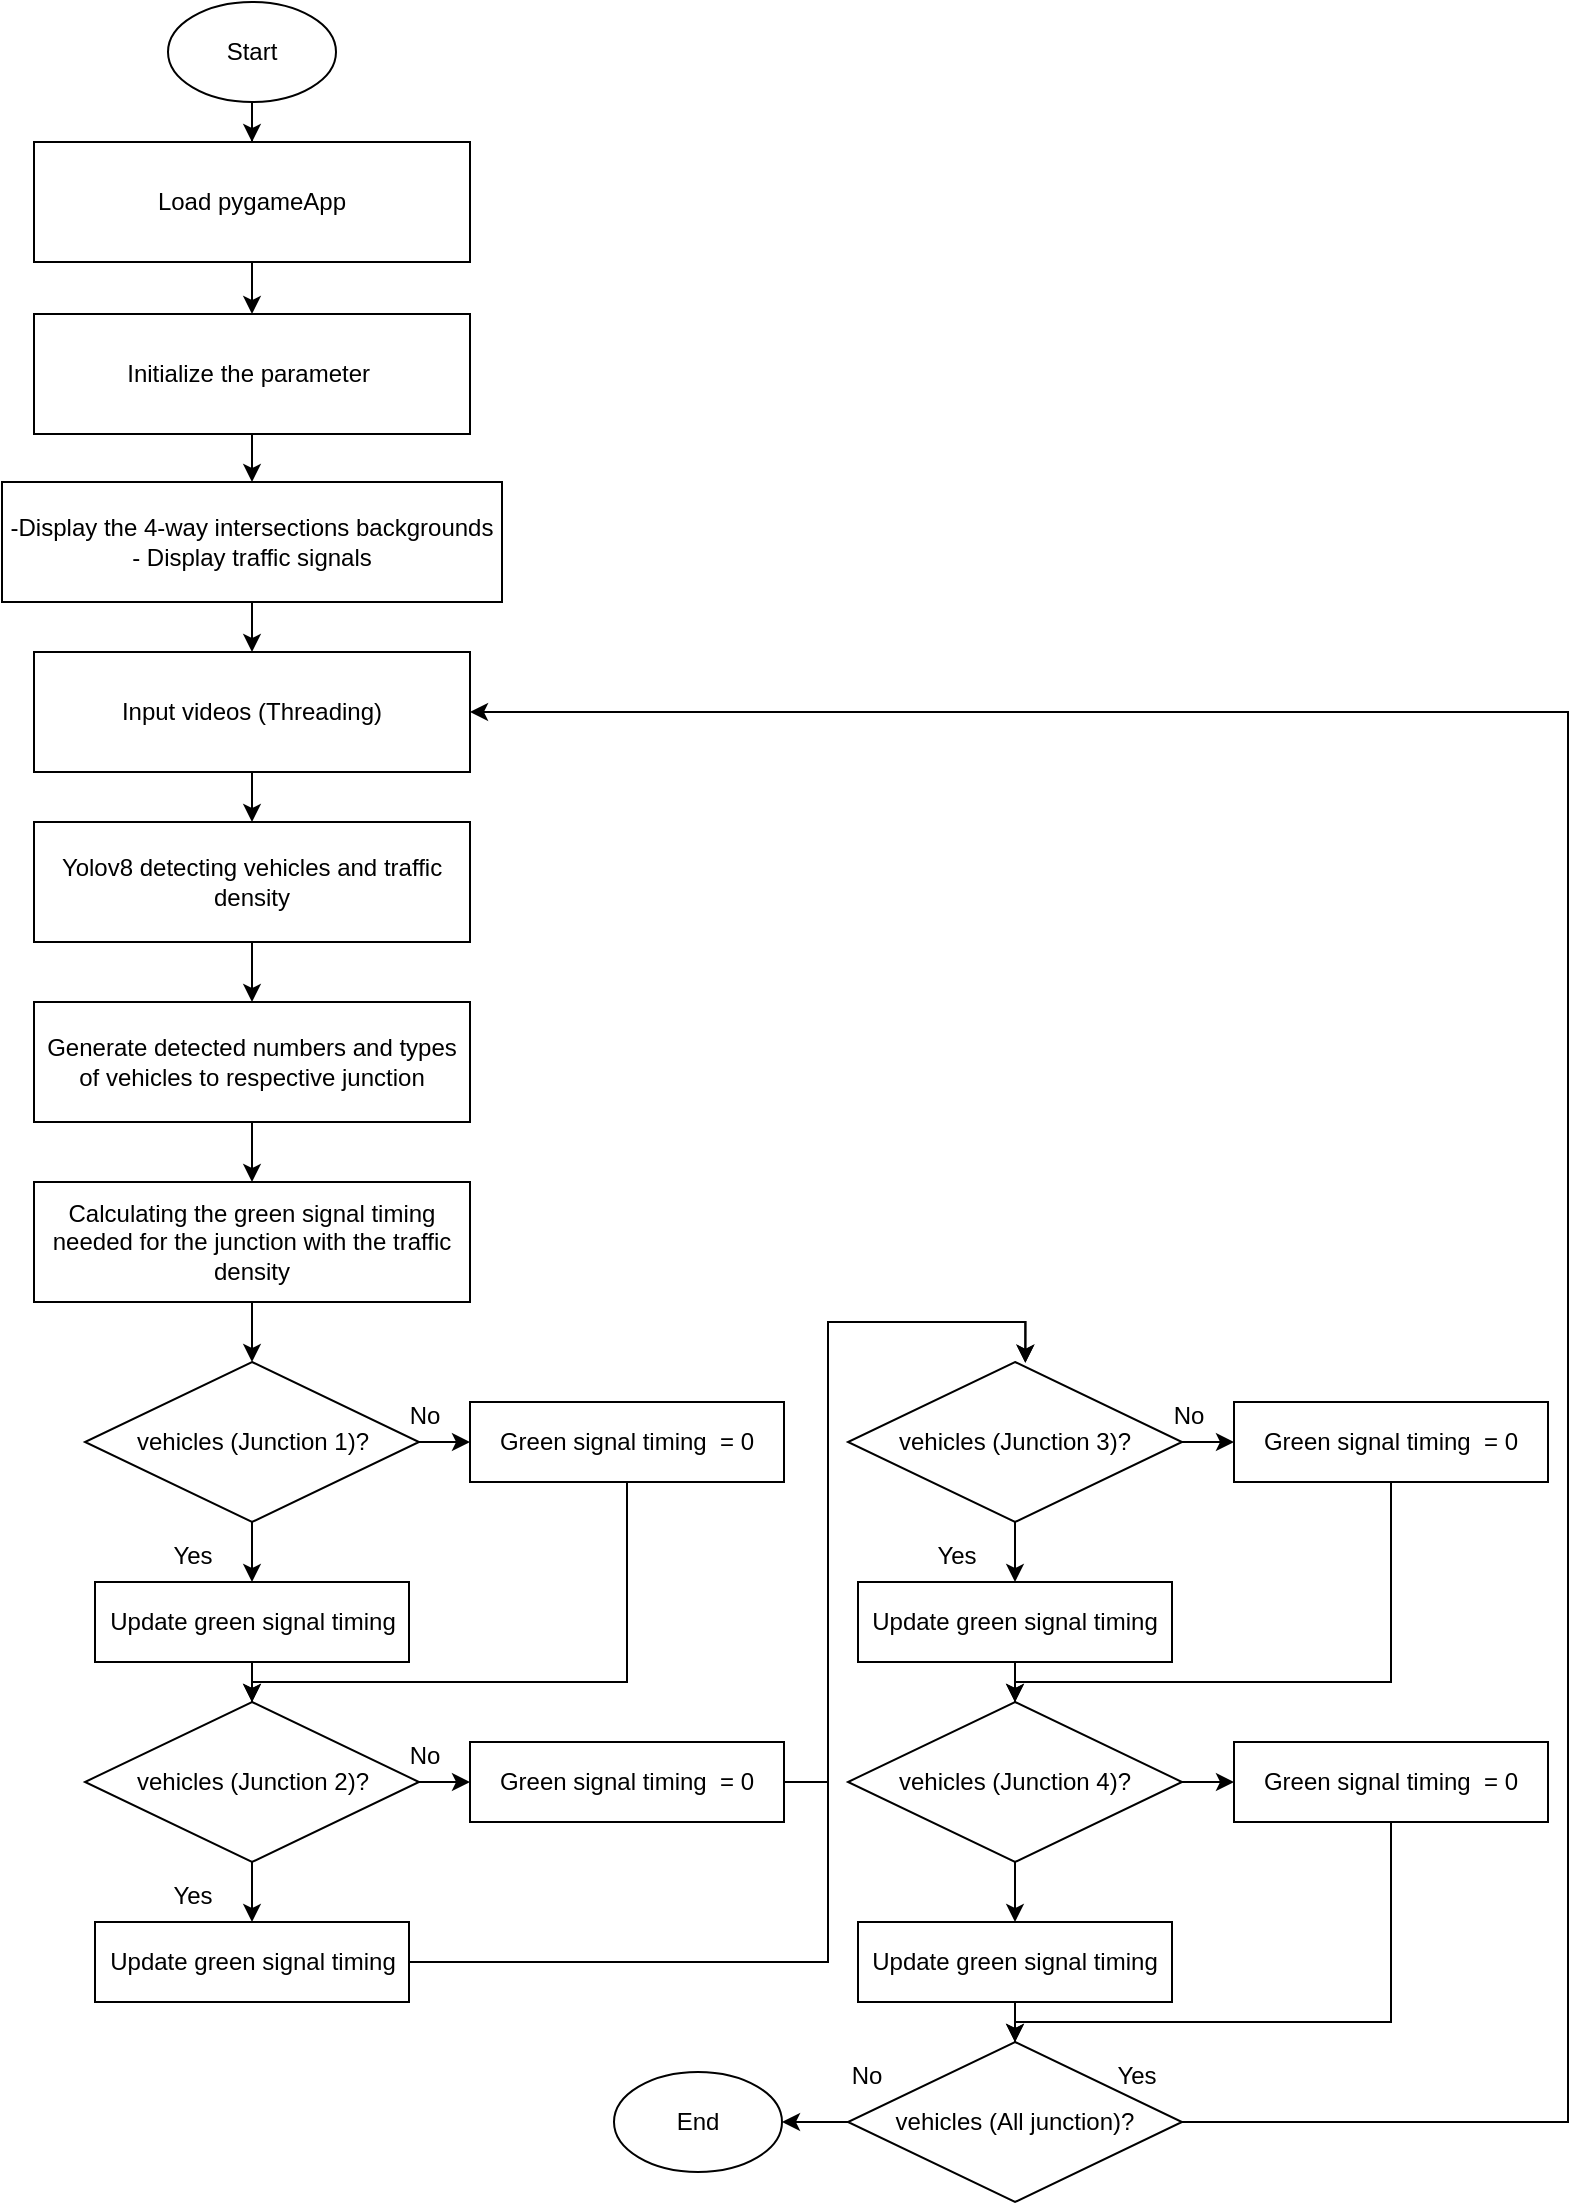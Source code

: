 <mxfile version="24.5.4" type="device">
  <diagram name="Page-1" id="l7tpvIHaRfSWtI1ejCEi">
    <mxGraphModel dx="3617" dy="2456" grid="1" gridSize="10" guides="1" tooltips="1" connect="1" arrows="1" fold="1" page="1" pageScale="1" pageWidth="827" pageHeight="1169" math="0" shadow="0">
      <root>
        <mxCell id="0" />
        <mxCell id="1" parent="0" />
        <mxCell id="VSqztA9uVHl0h4g8EuHu-19" value="&lt;span style=&quot;font-size: 12px;&quot;&gt;No&lt;/span&gt;" style="text;html=1;align=center;verticalAlign=middle;whiteSpace=wrap;rounded=0;fontSize=16;" parent="1" vertex="1">
          <mxGeometry x="-614" y="-430" width="45" height="30" as="geometry" />
        </mxCell>
        <mxCell id="VSqztA9uVHl0h4g8EuHu-21" value="&lt;span style=&quot;font-size: 12px;&quot;&gt;Yes&lt;/span&gt;" style="text;html=1;align=center;verticalAlign=middle;whiteSpace=wrap;rounded=0;fontSize=16;" parent="1" vertex="1">
          <mxGeometry x="-730" y="-360" width="45" height="30" as="geometry" />
        </mxCell>
        <mxCell id="-nyK-jec36fBEq3TpRoe-21" style="edgeStyle=orthogonalEdgeStyle;rounded=0;orthogonalLoop=1;jettySize=auto;html=1;entryX=0.5;entryY=0;entryDx=0;entryDy=0;" edge="1" parent="1" source="VSqztA9uVHl0h4g8EuHu-30" target="-nyK-jec36fBEq3TpRoe-11">
          <mxGeometry relative="1" as="geometry" />
        </mxCell>
        <mxCell id="-nyK-jec36fBEq3TpRoe-46" style="edgeStyle=orthogonalEdgeStyle;rounded=0;orthogonalLoop=1;jettySize=auto;html=1;entryX=0;entryY=0.5;entryDx=0;entryDy=0;" edge="1" parent="1" source="VSqztA9uVHl0h4g8EuHu-30" target="-nyK-jec36fBEq3TpRoe-45">
          <mxGeometry relative="1" as="geometry" />
        </mxCell>
        <mxCell id="VSqztA9uVHl0h4g8EuHu-30" value="vehicles (Junction 1)?" style="rhombus;whiteSpace=wrap;html=1;" parent="1" vertex="1">
          <mxGeometry x="-761.5" y="-440" width="167" height="80" as="geometry" />
        </mxCell>
        <mxCell id="-nyK-jec36fBEq3TpRoe-13" style="edgeStyle=orthogonalEdgeStyle;rounded=0;orthogonalLoop=1;jettySize=auto;html=1;entryX=0.5;entryY=0;entryDx=0;entryDy=0;" edge="1" parent="1" source="-nyK-jec36fBEq3TpRoe-3" target="-nyK-jec36fBEq3TpRoe-4">
          <mxGeometry relative="1" as="geometry" />
        </mxCell>
        <mxCell id="-nyK-jec36fBEq3TpRoe-3" value="Start" style="ellipse;whiteSpace=wrap;html=1;" vertex="1" parent="1">
          <mxGeometry x="-720" y="-1120" width="84" height="50" as="geometry" />
        </mxCell>
        <mxCell id="-nyK-jec36fBEq3TpRoe-14" style="edgeStyle=orthogonalEdgeStyle;rounded=0;orthogonalLoop=1;jettySize=auto;html=1;entryX=0.5;entryY=0;entryDx=0;entryDy=0;" edge="1" parent="1" source="-nyK-jec36fBEq3TpRoe-4" target="-nyK-jec36fBEq3TpRoe-5">
          <mxGeometry relative="1" as="geometry" />
        </mxCell>
        <mxCell id="-nyK-jec36fBEq3TpRoe-4" value="Load pygameApp" style="rounded=0;whiteSpace=wrap;html=1;" vertex="1" parent="1">
          <mxGeometry x="-787" y="-1050" width="218" height="60" as="geometry" />
        </mxCell>
        <mxCell id="-nyK-jec36fBEq3TpRoe-15" style="edgeStyle=orthogonalEdgeStyle;rounded=0;orthogonalLoop=1;jettySize=auto;html=1;entryX=0.5;entryY=0;entryDx=0;entryDy=0;" edge="1" parent="1" source="-nyK-jec36fBEq3TpRoe-5" target="-nyK-jec36fBEq3TpRoe-6">
          <mxGeometry relative="1" as="geometry" />
        </mxCell>
        <mxCell id="-nyK-jec36fBEq3TpRoe-5" value="Initialize the parameter&amp;nbsp;" style="rounded=0;whiteSpace=wrap;html=1;" vertex="1" parent="1">
          <mxGeometry x="-787" y="-964" width="218" height="60" as="geometry" />
        </mxCell>
        <mxCell id="-nyK-jec36fBEq3TpRoe-16" style="edgeStyle=orthogonalEdgeStyle;rounded=0;orthogonalLoop=1;jettySize=auto;html=1;entryX=0.5;entryY=0;entryDx=0;entryDy=0;" edge="1" parent="1" source="-nyK-jec36fBEq3TpRoe-6" target="-nyK-jec36fBEq3TpRoe-7">
          <mxGeometry relative="1" as="geometry" />
        </mxCell>
        <mxCell id="-nyK-jec36fBEq3TpRoe-6" value="&lt;div&gt;-&lt;span style=&quot;background-color: initial;&quot;&gt;Display the 4-way intersections backgrounds&lt;/span&gt;&lt;/div&gt;&lt;div&gt;&lt;span style=&quot;background-color: initial;&quot;&gt;- Display traffic signals&lt;/span&gt;&lt;/div&gt;" style="rounded=0;whiteSpace=wrap;html=1;" vertex="1" parent="1">
          <mxGeometry x="-803" y="-880" width="250" height="60" as="geometry" />
        </mxCell>
        <mxCell id="-nyK-jec36fBEq3TpRoe-17" style="edgeStyle=orthogonalEdgeStyle;rounded=0;orthogonalLoop=1;jettySize=auto;html=1;entryX=0.5;entryY=0;entryDx=0;entryDy=0;" edge="1" parent="1" source="-nyK-jec36fBEq3TpRoe-7" target="-nyK-jec36fBEq3TpRoe-8">
          <mxGeometry relative="1" as="geometry" />
        </mxCell>
        <mxCell id="-nyK-jec36fBEq3TpRoe-7" value="Input videos (Threading)" style="rounded=0;whiteSpace=wrap;html=1;" vertex="1" parent="1">
          <mxGeometry x="-787" y="-795" width="218" height="60" as="geometry" />
        </mxCell>
        <mxCell id="-nyK-jec36fBEq3TpRoe-18" style="edgeStyle=orthogonalEdgeStyle;rounded=0;orthogonalLoop=1;jettySize=auto;html=1;entryX=0.5;entryY=0;entryDx=0;entryDy=0;" edge="1" parent="1" source="-nyK-jec36fBEq3TpRoe-8" target="-nyK-jec36fBEq3TpRoe-9">
          <mxGeometry relative="1" as="geometry" />
        </mxCell>
        <mxCell id="-nyK-jec36fBEq3TpRoe-8" value="Yolov8 detecting vehicles and traffic density" style="rounded=0;whiteSpace=wrap;html=1;" vertex="1" parent="1">
          <mxGeometry x="-787" y="-710" width="218" height="60" as="geometry" />
        </mxCell>
        <mxCell id="-nyK-jec36fBEq3TpRoe-19" style="edgeStyle=orthogonalEdgeStyle;rounded=0;orthogonalLoop=1;jettySize=auto;html=1;entryX=0.5;entryY=0;entryDx=0;entryDy=0;" edge="1" parent="1" source="-nyK-jec36fBEq3TpRoe-9" target="-nyK-jec36fBEq3TpRoe-10">
          <mxGeometry relative="1" as="geometry" />
        </mxCell>
        <mxCell id="-nyK-jec36fBEq3TpRoe-9" value="Generate detected numbers and types of vehicles to respective junction" style="rounded=0;whiteSpace=wrap;html=1;" vertex="1" parent="1">
          <mxGeometry x="-787" y="-620" width="218" height="60" as="geometry" />
        </mxCell>
        <mxCell id="-nyK-jec36fBEq3TpRoe-20" style="edgeStyle=orthogonalEdgeStyle;rounded=0;orthogonalLoop=1;jettySize=auto;html=1;entryX=0.5;entryY=0;entryDx=0;entryDy=0;" edge="1" parent="1" source="-nyK-jec36fBEq3TpRoe-10" target="VSqztA9uVHl0h4g8EuHu-30">
          <mxGeometry relative="1" as="geometry" />
        </mxCell>
        <mxCell id="-nyK-jec36fBEq3TpRoe-10" value="Calculating the green signal timing needed for the junction with the traffic density" style="rounded=0;whiteSpace=wrap;html=1;" vertex="1" parent="1">
          <mxGeometry x="-787" y="-530" width="218" height="60" as="geometry" />
        </mxCell>
        <mxCell id="-nyK-jec36fBEq3TpRoe-28" style="edgeStyle=orthogonalEdgeStyle;rounded=0;orthogonalLoop=1;jettySize=auto;html=1;entryX=0.5;entryY=0;entryDx=0;entryDy=0;" edge="1" parent="1" source="-nyK-jec36fBEq3TpRoe-11" target="-nyK-jec36fBEq3TpRoe-26">
          <mxGeometry relative="1" as="geometry" />
        </mxCell>
        <mxCell id="-nyK-jec36fBEq3TpRoe-11" value="Update green signal timing" style="rounded=0;whiteSpace=wrap;html=1;" vertex="1" parent="1">
          <mxGeometry x="-756.5" y="-330" width="157" height="40" as="geometry" />
        </mxCell>
        <mxCell id="-nyK-jec36fBEq3TpRoe-24" value="&lt;span style=&quot;font-size: 12px;&quot;&gt;Yes&lt;/span&gt;" style="text;html=1;align=center;verticalAlign=middle;whiteSpace=wrap;rounded=0;fontSize=16;" vertex="1" parent="1">
          <mxGeometry x="-730" y="-190" width="45" height="30" as="geometry" />
        </mxCell>
        <mxCell id="-nyK-jec36fBEq3TpRoe-25" style="edgeStyle=orthogonalEdgeStyle;rounded=0;orthogonalLoop=1;jettySize=auto;html=1;entryX=0.5;entryY=0;entryDx=0;entryDy=0;" edge="1" parent="1" source="-nyK-jec36fBEq3TpRoe-26" target="-nyK-jec36fBEq3TpRoe-27">
          <mxGeometry relative="1" as="geometry" />
        </mxCell>
        <mxCell id="-nyK-jec36fBEq3TpRoe-26" value="vehicles (Junction 2)?" style="rhombus;whiteSpace=wrap;html=1;" vertex="1" parent="1">
          <mxGeometry x="-761.5" y="-270" width="167" height="80" as="geometry" />
        </mxCell>
        <mxCell id="-nyK-jec36fBEq3TpRoe-27" value="Update green signal timing" style="rounded=0;whiteSpace=wrap;html=1;" vertex="1" parent="1">
          <mxGeometry x="-756.5" y="-160" width="157" height="40" as="geometry" />
        </mxCell>
        <mxCell id="-nyK-jec36fBEq3TpRoe-31" value="&lt;span style=&quot;font-size: 12px;&quot;&gt;Yes&lt;/span&gt;" style="text;html=1;align=center;verticalAlign=middle;whiteSpace=wrap;rounded=0;fontSize=16;" vertex="1" parent="1">
          <mxGeometry x="-348.5" y="-360" width="45" height="30" as="geometry" />
        </mxCell>
        <mxCell id="-nyK-jec36fBEq3TpRoe-32" style="edgeStyle=orthogonalEdgeStyle;rounded=0;orthogonalLoop=1;jettySize=auto;html=1;entryX=0.5;entryY=0;entryDx=0;entryDy=0;" edge="1" parent="1" source="-nyK-jec36fBEq3TpRoe-34" target="-nyK-jec36fBEq3TpRoe-36">
          <mxGeometry relative="1" as="geometry" />
        </mxCell>
        <mxCell id="-nyK-jec36fBEq3TpRoe-34" value="vehicles (Junction 3)?" style="rhombus;whiteSpace=wrap;html=1;" vertex="1" parent="1">
          <mxGeometry x="-380" y="-440" width="167" height="80" as="geometry" />
        </mxCell>
        <mxCell id="-nyK-jec36fBEq3TpRoe-35" style="edgeStyle=orthogonalEdgeStyle;rounded=0;orthogonalLoop=1;jettySize=auto;html=1;entryX=0.5;entryY=0;entryDx=0;entryDy=0;" edge="1" parent="1" source="-nyK-jec36fBEq3TpRoe-36" target="-nyK-jec36fBEq3TpRoe-39">
          <mxGeometry relative="1" as="geometry" />
        </mxCell>
        <mxCell id="-nyK-jec36fBEq3TpRoe-36" value="Update green signal timing" style="rounded=0;whiteSpace=wrap;html=1;" vertex="1" parent="1">
          <mxGeometry x="-375" y="-330" width="157" height="40" as="geometry" />
        </mxCell>
        <mxCell id="-nyK-jec36fBEq3TpRoe-37" value="&lt;span style=&quot;font-size: 12px;&quot;&gt;Yes&lt;/span&gt;" style="text;html=1;align=center;verticalAlign=middle;whiteSpace=wrap;rounded=0;fontSize=16;" vertex="1" parent="1">
          <mxGeometry x="-258" y="-100" width="45" height="30" as="geometry" />
        </mxCell>
        <mxCell id="-nyK-jec36fBEq3TpRoe-38" style="edgeStyle=orthogonalEdgeStyle;rounded=0;orthogonalLoop=1;jettySize=auto;html=1;entryX=0.5;entryY=0;entryDx=0;entryDy=0;" edge="1" parent="1" source="-nyK-jec36fBEq3TpRoe-39" target="-nyK-jec36fBEq3TpRoe-40">
          <mxGeometry relative="1" as="geometry" />
        </mxCell>
        <mxCell id="-nyK-jec36fBEq3TpRoe-39" value="vehicles (Junction 4)?" style="rhombus;whiteSpace=wrap;html=1;" vertex="1" parent="1">
          <mxGeometry x="-380" y="-270" width="167" height="80" as="geometry" />
        </mxCell>
        <mxCell id="-nyK-jec36fBEq3TpRoe-62" value="" style="edgeStyle=orthogonalEdgeStyle;rounded=0;orthogonalLoop=1;jettySize=auto;html=1;" edge="1" parent="1" source="-nyK-jec36fBEq3TpRoe-40" target="-nyK-jec36fBEq3TpRoe-61">
          <mxGeometry relative="1" as="geometry" />
        </mxCell>
        <mxCell id="-nyK-jec36fBEq3TpRoe-40" value="Update green signal timing" style="rounded=0;whiteSpace=wrap;html=1;" vertex="1" parent="1">
          <mxGeometry x="-375" y="-160" width="157" height="40" as="geometry" />
        </mxCell>
        <mxCell id="-nyK-jec36fBEq3TpRoe-56" style="edgeStyle=orthogonalEdgeStyle;rounded=0;orthogonalLoop=1;jettySize=auto;html=1;entryX=0.5;entryY=0;entryDx=0;entryDy=0;" edge="1" parent="1" source="-nyK-jec36fBEq3TpRoe-45" target="-nyK-jec36fBEq3TpRoe-26">
          <mxGeometry relative="1" as="geometry">
            <Array as="points">
              <mxPoint x="-491" y="-280" />
              <mxPoint x="-678" y="-280" />
            </Array>
          </mxGeometry>
        </mxCell>
        <mxCell id="-nyK-jec36fBEq3TpRoe-45" value="Green signal timing&amp;nbsp; = 0" style="rounded=0;whiteSpace=wrap;html=1;" vertex="1" parent="1">
          <mxGeometry x="-569" y="-420" width="157" height="40" as="geometry" />
        </mxCell>
        <mxCell id="-nyK-jec36fBEq3TpRoe-47" value="&lt;span style=&quot;font-size: 12px;&quot;&gt;No&lt;/span&gt;" style="text;html=1;align=center;verticalAlign=middle;whiteSpace=wrap;rounded=0;fontSize=16;" vertex="1" parent="1">
          <mxGeometry x="-614" y="-260" width="45" height="30" as="geometry" />
        </mxCell>
        <mxCell id="-nyK-jec36fBEq3TpRoe-48" style="edgeStyle=orthogonalEdgeStyle;rounded=0;orthogonalLoop=1;jettySize=auto;html=1;entryX=0;entryY=0.5;entryDx=0;entryDy=0;" edge="1" parent="1" target="-nyK-jec36fBEq3TpRoe-49">
          <mxGeometry relative="1" as="geometry">
            <mxPoint x="-595" y="-230" as="sourcePoint" />
          </mxGeometry>
        </mxCell>
        <mxCell id="-nyK-jec36fBEq3TpRoe-49" value="Green signal timing&amp;nbsp; = 0" style="rounded=0;whiteSpace=wrap;html=1;" vertex="1" parent="1">
          <mxGeometry x="-569" y="-250" width="157" height="40" as="geometry" />
        </mxCell>
        <mxCell id="-nyK-jec36fBEq3TpRoe-50" value="&lt;span style=&quot;font-size: 12px;&quot;&gt;No&lt;/span&gt;" style="text;html=1;align=center;verticalAlign=middle;whiteSpace=wrap;rounded=0;fontSize=16;" vertex="1" parent="1">
          <mxGeometry x="-232" y="-430" width="45" height="30" as="geometry" />
        </mxCell>
        <mxCell id="-nyK-jec36fBEq3TpRoe-51" style="edgeStyle=orthogonalEdgeStyle;rounded=0;orthogonalLoop=1;jettySize=auto;html=1;entryX=0;entryY=0.5;entryDx=0;entryDy=0;" edge="1" parent="1" target="-nyK-jec36fBEq3TpRoe-52">
          <mxGeometry relative="1" as="geometry">
            <mxPoint x="-213" y="-400" as="sourcePoint" />
          </mxGeometry>
        </mxCell>
        <mxCell id="-nyK-jec36fBEq3TpRoe-59" style="edgeStyle=orthogonalEdgeStyle;rounded=0;orthogonalLoop=1;jettySize=auto;html=1;entryX=0.5;entryY=0;entryDx=0;entryDy=0;" edge="1" parent="1" source="-nyK-jec36fBEq3TpRoe-52" target="-nyK-jec36fBEq3TpRoe-39">
          <mxGeometry relative="1" as="geometry">
            <Array as="points">
              <mxPoint x="-109" y="-280" />
              <mxPoint x="-297" y="-280" />
            </Array>
          </mxGeometry>
        </mxCell>
        <mxCell id="-nyK-jec36fBEq3TpRoe-52" value="Green signal timing&amp;nbsp; = 0" style="rounded=0;whiteSpace=wrap;html=1;" vertex="1" parent="1">
          <mxGeometry x="-187" y="-420" width="157" height="40" as="geometry" />
        </mxCell>
        <mxCell id="-nyK-jec36fBEq3TpRoe-53" value="&lt;span style=&quot;font-size: 12px;&quot;&gt;No&lt;/span&gt;" style="text;html=1;align=center;verticalAlign=middle;whiteSpace=wrap;rounded=0;fontSize=16;" vertex="1" parent="1">
          <mxGeometry x="-393.5" y="-100" width="45" height="30" as="geometry" />
        </mxCell>
        <mxCell id="-nyK-jec36fBEq3TpRoe-54" style="edgeStyle=orthogonalEdgeStyle;rounded=0;orthogonalLoop=1;jettySize=auto;html=1;entryX=0;entryY=0.5;entryDx=0;entryDy=0;" edge="1" parent="1" target="-nyK-jec36fBEq3TpRoe-55">
          <mxGeometry relative="1" as="geometry">
            <mxPoint x="-213" y="-230" as="sourcePoint" />
          </mxGeometry>
        </mxCell>
        <mxCell id="-nyK-jec36fBEq3TpRoe-63" style="edgeStyle=orthogonalEdgeStyle;rounded=0;orthogonalLoop=1;jettySize=auto;html=1;entryX=0.5;entryY=0;entryDx=0;entryDy=0;" edge="1" parent="1" source="-nyK-jec36fBEq3TpRoe-55" target="-nyK-jec36fBEq3TpRoe-61">
          <mxGeometry relative="1" as="geometry">
            <Array as="points">
              <mxPoint x="-109" y="-110" />
              <mxPoint x="-297" y="-110" />
            </Array>
          </mxGeometry>
        </mxCell>
        <mxCell id="-nyK-jec36fBEq3TpRoe-55" value="Green signal timing&amp;nbsp; = 0" style="rounded=0;whiteSpace=wrap;html=1;" vertex="1" parent="1">
          <mxGeometry x="-187" y="-250" width="157" height="40" as="geometry" />
        </mxCell>
        <mxCell id="-nyK-jec36fBEq3TpRoe-57" style="edgeStyle=orthogonalEdgeStyle;rounded=0;orthogonalLoop=1;jettySize=auto;html=1;entryX=0.531;entryY=0.005;entryDx=0;entryDy=0;entryPerimeter=0;" edge="1" parent="1" source="-nyK-jec36fBEq3TpRoe-27" target="-nyK-jec36fBEq3TpRoe-34">
          <mxGeometry relative="1" as="geometry">
            <Array as="points">
              <mxPoint x="-390" y="-140" />
              <mxPoint x="-390" y="-460" />
              <mxPoint x="-291" y="-460" />
            </Array>
          </mxGeometry>
        </mxCell>
        <mxCell id="-nyK-jec36fBEq3TpRoe-58" style="edgeStyle=orthogonalEdgeStyle;rounded=0;orthogonalLoop=1;jettySize=auto;html=1;exitX=1;exitY=0.5;exitDx=0;exitDy=0;entryX=0.531;entryY=0.005;entryDx=0;entryDy=0;entryPerimeter=0;" edge="1" parent="1" source="-nyK-jec36fBEq3TpRoe-49" target="-nyK-jec36fBEq3TpRoe-34">
          <mxGeometry relative="1" as="geometry">
            <Array as="points">
              <mxPoint x="-390" y="-230" />
              <mxPoint x="-390" y="-460" />
              <mxPoint x="-291" y="-460" />
            </Array>
          </mxGeometry>
        </mxCell>
        <mxCell id="-nyK-jec36fBEq3TpRoe-64" style="edgeStyle=orthogonalEdgeStyle;rounded=0;orthogonalLoop=1;jettySize=auto;html=1;exitX=1;exitY=0.5;exitDx=0;exitDy=0;entryX=1;entryY=0.5;entryDx=0;entryDy=0;" edge="1" parent="1" source="-nyK-jec36fBEq3TpRoe-61" target="-nyK-jec36fBEq3TpRoe-7">
          <mxGeometry relative="1" as="geometry">
            <Array as="points">
              <mxPoint x="-20" y="-60" />
              <mxPoint x="-20" y="-765" />
            </Array>
          </mxGeometry>
        </mxCell>
        <mxCell id="-nyK-jec36fBEq3TpRoe-66" style="edgeStyle=orthogonalEdgeStyle;rounded=0;orthogonalLoop=1;jettySize=auto;html=1;entryX=1;entryY=0.5;entryDx=0;entryDy=0;" edge="1" parent="1" source="-nyK-jec36fBEq3TpRoe-61" target="-nyK-jec36fBEq3TpRoe-65">
          <mxGeometry relative="1" as="geometry" />
        </mxCell>
        <mxCell id="-nyK-jec36fBEq3TpRoe-61" value="vehicles (All junction)?" style="rhombus;whiteSpace=wrap;html=1;" vertex="1" parent="1">
          <mxGeometry x="-380" y="-100" width="167" height="80" as="geometry" />
        </mxCell>
        <mxCell id="-nyK-jec36fBEq3TpRoe-65" value="End" style="ellipse;whiteSpace=wrap;html=1;" vertex="1" parent="1">
          <mxGeometry x="-497" y="-85" width="84" height="50" as="geometry" />
        </mxCell>
      </root>
    </mxGraphModel>
  </diagram>
</mxfile>
